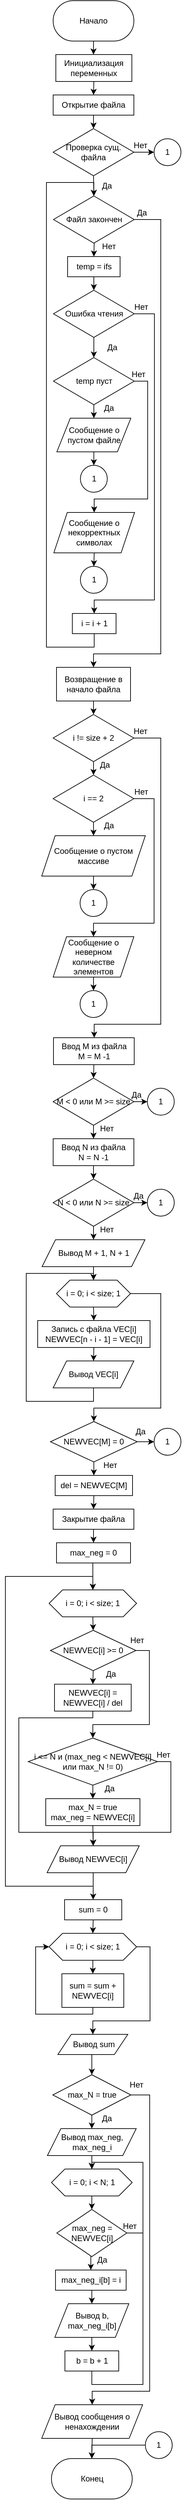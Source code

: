 <mxfile version="15.8.7" type="device"><diagram id="OUWx9PY1rtq7DP2BQ-m_" name="Страница 1"><mxGraphModel dx="2267" dy="1508" grid="1" gridSize="10" guides="1" tooltips="1" connect="1" arrows="1" fold="1" page="1" pageScale="1" pageWidth="500" pageHeight="4000" math="0" shadow="0"><root><mxCell id="0"/><mxCell id="1" parent="0"/><mxCell id="qBJ7kWsglYmslfu3FQ48-4" style="edgeStyle=orthogonalEdgeStyle;rounded=0;orthogonalLoop=1;jettySize=auto;html=1;exitX=0.5;exitY=1;exitDx=0;exitDy=0;entryX=0.5;entryY=0;entryDx=0;entryDy=0;" parent="1" source="qBJ7kWsglYmslfu3FQ48-2" edge="1"><mxGeometry relative="1" as="geometry"><mxPoint x="250" y="100" as="targetPoint"/></mxGeometry></mxCell><mxCell id="qBJ7kWsglYmslfu3FQ48-2" value="Начало" style="rounded=1;whiteSpace=wrap;html=1;arcSize=50;" parent="1" vertex="1"><mxGeometry x="190" y="20" width="120" height="60" as="geometry"/></mxCell><mxCell id="qBJ7kWsglYmslfu3FQ48-8" style="edgeStyle=orthogonalEdgeStyle;rounded=0;orthogonalLoop=1;jettySize=auto;html=1;exitX=1;exitY=0.5;exitDx=0;exitDy=0;entryX=0;entryY=0.5;entryDx=0;entryDy=0;" parent="1" source="qBJ7kWsglYmslfu3FQ48-6" target="qBJ7kWsglYmslfu3FQ48-7" edge="1"><mxGeometry relative="1" as="geometry"/></mxCell><mxCell id="JB6jO858Mx0y2YAybcla-34" style="edgeStyle=orthogonalEdgeStyle;rounded=0;orthogonalLoop=1;jettySize=auto;html=1;exitX=0.5;exitY=1;exitDx=0;exitDy=0;entryX=0.5;entryY=0;entryDx=0;entryDy=0;" edge="1" parent="1" source="qBJ7kWsglYmslfu3FQ48-6" target="JB6jO858Mx0y2YAybcla-5"><mxGeometry relative="1" as="geometry"/></mxCell><mxCell id="qBJ7kWsglYmslfu3FQ48-6" value="Проверка сущ. файла" style="rhombus;whiteSpace=wrap;html=1;strokeWidth=1;" parent="1" vertex="1"><mxGeometry x="190" y="210" width="120" height="70" as="geometry"/></mxCell><mxCell id="qBJ7kWsglYmslfu3FQ48-7" value="1" style="ellipse;whiteSpace=wrap;html=1;aspect=fixed;strokeWidth=1;" parent="1" vertex="1"><mxGeometry x="340" y="225" width="40" height="40" as="geometry"/></mxCell><mxCell id="qBJ7kWsglYmslfu3FQ48-9" value="Нет" style="text;html=1;strokeColor=none;fillColor=none;align=center;verticalAlign=middle;whiteSpace=wrap;rounded=0;" parent="1" vertex="1"><mxGeometry x="290" y="220" width="60" height="30" as="geometry"/></mxCell><mxCell id="qBJ7kWsglYmslfu3FQ48-12" value="Да" style="text;html=1;strokeColor=none;fillColor=none;align=center;verticalAlign=middle;whiteSpace=wrap;rounded=0;" parent="1" vertex="1"><mxGeometry x="240" y="280" width="60" height="30" as="geometry"/></mxCell><mxCell id="qBJ7kWsglYmslfu3FQ48-69" style="edgeStyle=orthogonalEdgeStyle;rounded=0;orthogonalLoop=1;jettySize=auto;html=1;exitX=0.5;exitY=1;exitDx=0;exitDy=0;entryX=0.5;entryY=0;entryDx=0;entryDy=0;" parent="1" target="qBJ7kWsglYmslfu3FQ48-62" edge="1"><mxGeometry relative="1" as="geometry"><mxPoint x="250" y="1900" as="sourcePoint"/></mxGeometry></mxCell><mxCell id="qBJ7kWsglYmslfu3FQ48-66" style="edgeStyle=orthogonalEdgeStyle;rounded=0;orthogonalLoop=1;jettySize=auto;html=1;exitX=0.5;exitY=1;exitDx=0;exitDy=0;entryX=0.5;entryY=0;entryDx=0;entryDy=0;" parent="1" source="qBJ7kWsglYmslfu3FQ48-62" target="qBJ7kWsglYmslfu3FQ48-63" edge="1"><mxGeometry relative="1" as="geometry"/></mxCell><mxCell id="qBJ7kWsglYmslfu3FQ48-71" style="edgeStyle=orthogonalEdgeStyle;rounded=0;orthogonalLoop=1;jettySize=auto;html=1;exitX=1;exitY=0.5;exitDx=0;exitDy=0;entryX=0.5;entryY=0;entryDx=0;entryDy=0;" parent="1" source="qBJ7kWsglYmslfu3FQ48-62" target="qBJ7kWsglYmslfu3FQ48-70" edge="1"><mxGeometry relative="1" as="geometry"><Array as="points"><mxPoint x="350" y="1940"/><mxPoint x="350" y="2110"/><mxPoint x="250" y="2110"/></Array></mxGeometry></mxCell><mxCell id="qBJ7kWsglYmslfu3FQ48-62" value="i = 0; i &amp;lt; size; 1" style="shape=hexagon;perimeter=hexagonPerimeter2;whiteSpace=wrap;html=1;fixedSize=1;strokeWidth=1;" parent="1" vertex="1"><mxGeometry x="195" y="1920" width="110" height="40" as="geometry"/></mxCell><mxCell id="qBJ7kWsglYmslfu3FQ48-67" style="edgeStyle=orthogonalEdgeStyle;rounded=0;orthogonalLoop=1;jettySize=auto;html=1;exitX=0.5;exitY=1;exitDx=0;exitDy=0;entryX=0.5;entryY=0;entryDx=0;entryDy=0;" parent="1" source="qBJ7kWsglYmslfu3FQ48-63" target="qBJ7kWsglYmslfu3FQ48-65" edge="1"><mxGeometry relative="1" as="geometry"/></mxCell><mxCell id="qBJ7kWsglYmslfu3FQ48-63" value="Запись с файла VEC[i]&lt;br&gt;NEWVEC[n - i - 1] = VEC[i]" style="rounded=0;whiteSpace=wrap;html=1;strokeWidth=1;" parent="1" vertex="1"><mxGeometry x="167" y="1980" width="167" height="40" as="geometry"/></mxCell><mxCell id="qBJ7kWsglYmslfu3FQ48-68" style="edgeStyle=orthogonalEdgeStyle;rounded=0;orthogonalLoop=1;jettySize=auto;html=1;exitX=0.5;exitY=1;exitDx=0;exitDy=0;entryX=0.5;entryY=0;entryDx=0;entryDy=0;" parent="1" source="qBJ7kWsglYmslfu3FQ48-65" target="qBJ7kWsglYmslfu3FQ48-62" edge="1"><mxGeometry relative="1" as="geometry"><Array as="points"><mxPoint x="250" y="2100"/><mxPoint x="150" y="2100"/><mxPoint x="150" y="1910"/><mxPoint x="250" y="1910"/></Array></mxGeometry></mxCell><mxCell id="qBJ7kWsglYmslfu3FQ48-65" value="Вывод VEC[i]" style="shape=parallelogram;perimeter=parallelogramPerimeter;whiteSpace=wrap;html=1;fixedSize=1;strokeWidth=1;" parent="1" vertex="1"><mxGeometry x="190" y="2040" width="120" height="40" as="geometry"/></mxCell><mxCell id="qBJ7kWsglYmslfu3FQ48-73" style="edgeStyle=orthogonalEdgeStyle;rounded=0;orthogonalLoop=1;jettySize=auto;html=1;exitX=1;exitY=0.5;exitDx=0;exitDy=0;entryX=0;entryY=0.5;entryDx=0;entryDy=0;" parent="1" source="qBJ7kWsglYmslfu3FQ48-70" target="qBJ7kWsglYmslfu3FQ48-72" edge="1"><mxGeometry relative="1" as="geometry"/></mxCell><mxCell id="qBJ7kWsglYmslfu3FQ48-76" style="edgeStyle=orthogonalEdgeStyle;rounded=0;orthogonalLoop=1;jettySize=auto;html=1;exitX=0.5;exitY=1;exitDx=0;exitDy=0;entryX=0.5;entryY=0;entryDx=0;entryDy=0;" parent="1" source="qBJ7kWsglYmslfu3FQ48-70" target="qBJ7kWsglYmslfu3FQ48-75" edge="1"><mxGeometry relative="1" as="geometry"/></mxCell><mxCell id="qBJ7kWsglYmslfu3FQ48-70" value="NEWVEC[M] = 0" style="rhombus;whiteSpace=wrap;html=1;strokeWidth=1;" parent="1" vertex="1"><mxGeometry x="186" y="2130" width="129" height="60" as="geometry"/></mxCell><mxCell id="qBJ7kWsglYmslfu3FQ48-72" value="1" style="ellipse;whiteSpace=wrap;html=1;aspect=fixed;strokeWidth=1;" parent="1" vertex="1"><mxGeometry x="340" y="2140" width="40" height="40" as="geometry"/></mxCell><mxCell id="qBJ7kWsglYmslfu3FQ48-74" value="Да" style="text;html=1;strokeColor=none;fillColor=none;align=center;verticalAlign=middle;whiteSpace=wrap;rounded=0;" parent="1" vertex="1"><mxGeometry x="290" y="2130" width="60" height="30" as="geometry"/></mxCell><mxCell id="qBJ7kWsglYmslfu3FQ48-79" style="edgeStyle=orthogonalEdgeStyle;rounded=0;orthogonalLoop=1;jettySize=auto;html=1;exitX=0.5;exitY=1;exitDx=0;exitDy=0;entryX=0.5;entryY=0;entryDx=0;entryDy=0;" parent="1" source="qBJ7kWsglYmslfu3FQ48-75" target="qBJ7kWsglYmslfu3FQ48-78" edge="1"><mxGeometry relative="1" as="geometry"/></mxCell><mxCell id="qBJ7kWsglYmslfu3FQ48-75" value="del = NEWVEC[M]" style="rounded=0;whiteSpace=wrap;html=1;strokeWidth=1;" parent="1" vertex="1"><mxGeometry x="193" y="2210" width="115" height="30" as="geometry"/></mxCell><mxCell id="qBJ7kWsglYmslfu3FQ48-77" value="Нет" style="text;html=1;strokeColor=none;fillColor=none;align=center;verticalAlign=middle;whiteSpace=wrap;rounded=0;" parent="1" vertex="1"><mxGeometry x="245" y="2180" width="60" height="30" as="geometry"/></mxCell><mxCell id="qBJ7kWsglYmslfu3FQ48-81" style="edgeStyle=orthogonalEdgeStyle;rounded=0;orthogonalLoop=1;jettySize=auto;html=1;exitX=0.5;exitY=1;exitDx=0;exitDy=0;entryX=0.5;entryY=0;entryDx=0;entryDy=0;" parent="1" source="qBJ7kWsglYmslfu3FQ48-78" target="qBJ7kWsglYmslfu3FQ48-80" edge="1"><mxGeometry relative="1" as="geometry"/></mxCell><mxCell id="qBJ7kWsglYmslfu3FQ48-78" value="Закрытие файла" style="rounded=0;whiteSpace=wrap;html=1;strokeWidth=1;" parent="1" vertex="1"><mxGeometry x="190" y="2260" width="120" height="30" as="geometry"/></mxCell><mxCell id="JB6jO858Mx0y2YAybcla-88" style="edgeStyle=orthogonalEdgeStyle;rounded=0;orthogonalLoop=1;jettySize=auto;html=1;exitX=0.5;exitY=1;exitDx=0;exitDy=0;entryX=0.5;entryY=0;entryDx=0;entryDy=0;" edge="1" parent="1" source="qBJ7kWsglYmslfu3FQ48-80" target="qBJ7kWsglYmslfu3FQ48-82"><mxGeometry relative="1" as="geometry"><Array as="points"><mxPoint x="249" y="2340"/></Array></mxGeometry></mxCell><mxCell id="qBJ7kWsglYmslfu3FQ48-80" value="max_neg = 0" style="rounded=0;whiteSpace=wrap;html=1;strokeWidth=1;" parent="1" vertex="1"><mxGeometry x="195" y="2310" width="110" height="30" as="geometry"/></mxCell><mxCell id="qBJ7kWsglYmslfu3FQ48-91" style="edgeStyle=orthogonalEdgeStyle;rounded=0;orthogonalLoop=1;jettySize=auto;html=1;exitX=0.5;exitY=1;exitDx=0;exitDy=0;entryX=0.5;entryY=0;entryDx=0;entryDy=0;" parent="1" source="qBJ7kWsglYmslfu3FQ48-82" target="qBJ7kWsglYmslfu3FQ48-84" edge="1"><mxGeometry relative="1" as="geometry"/></mxCell><mxCell id="qBJ7kWsglYmslfu3FQ48-82" value="i = 0; i &amp;lt; size; 1" style="shape=hexagon;perimeter=hexagonPerimeter2;whiteSpace=wrap;html=1;fixedSize=1;strokeWidth=1;" parent="1" vertex="1"><mxGeometry x="184" y="2380" width="130" height="40" as="geometry"/></mxCell><mxCell id="qBJ7kWsglYmslfu3FQ48-86" style="edgeStyle=orthogonalEdgeStyle;rounded=0;orthogonalLoop=1;jettySize=auto;html=1;exitX=0.5;exitY=1;exitDx=0;exitDy=0;entryX=0.5;entryY=0;entryDx=0;entryDy=0;" parent="1" source="qBJ7kWsglYmslfu3FQ48-84" target="qBJ7kWsglYmslfu3FQ48-85" edge="1"><mxGeometry relative="1" as="geometry"/></mxCell><mxCell id="qBJ7kWsglYmslfu3FQ48-89" style="edgeStyle=orthogonalEdgeStyle;rounded=0;orthogonalLoop=1;jettySize=auto;html=1;exitX=1;exitY=0.5;exitDx=0;exitDy=0;entryX=0.5;entryY=0;entryDx=0;entryDy=0;" parent="1" source="qBJ7kWsglYmslfu3FQ48-84" target="qBJ7kWsglYmslfu3FQ48-88" edge="1"><mxGeometry relative="1" as="geometry"><Array as="points"><mxPoint x="333" y="2470"/><mxPoint x="333" y="2580"/><mxPoint x="249" y="2580"/></Array></mxGeometry></mxCell><mxCell id="qBJ7kWsglYmslfu3FQ48-84" value="NEWVEC[i] &amp;gt;= 0" style="rhombus;whiteSpace=wrap;html=1;strokeWidth=1;" parent="1" vertex="1"><mxGeometry x="186" y="2440" width="127" height="60" as="geometry"/></mxCell><mxCell id="JB6jO858Mx0y2YAybcla-85" style="edgeStyle=orthogonalEdgeStyle;rounded=0;orthogonalLoop=1;jettySize=auto;html=1;exitX=0.5;exitY=1;exitDx=0;exitDy=0;entryX=0.5;entryY=0;entryDx=0;entryDy=0;" edge="1" parent="1" source="qBJ7kWsglYmslfu3FQ48-85" target="JB6jO858Mx0y2YAybcla-83"><mxGeometry relative="1" as="geometry"><Array as="points"><mxPoint x="249" y="2570"/><mxPoint x="139" y="2570"/><mxPoint x="139" y="2740"/><mxPoint x="250" y="2740"/></Array></mxGeometry></mxCell><mxCell id="qBJ7kWsglYmslfu3FQ48-85" value="NEWVEC[i] = NEWVEC[i] / del" style="rounded=0;whiteSpace=wrap;html=1;strokeWidth=1;" parent="1" vertex="1"><mxGeometry x="192" y="2520" width="114" height="40" as="geometry"/></mxCell><mxCell id="qBJ7kWsglYmslfu3FQ48-87" value="Да" style="text;html=1;strokeColor=none;fillColor=none;align=center;verticalAlign=middle;whiteSpace=wrap;rounded=0;" parent="1" vertex="1"><mxGeometry x="246" y="2490" width="60" height="30" as="geometry"/></mxCell><mxCell id="qBJ7kWsglYmslfu3FQ48-93" style="edgeStyle=orthogonalEdgeStyle;rounded=0;orthogonalLoop=1;jettySize=auto;html=1;exitX=0.5;exitY=1;exitDx=0;exitDy=0;entryX=0.5;entryY=0;entryDx=0;entryDy=0;" parent="1" source="qBJ7kWsglYmslfu3FQ48-88" target="qBJ7kWsglYmslfu3FQ48-92" edge="1"><mxGeometry relative="1" as="geometry"/></mxCell><mxCell id="JB6jO858Mx0y2YAybcla-86" style="edgeStyle=orthogonalEdgeStyle;rounded=0;orthogonalLoop=1;jettySize=auto;html=1;exitX=1;exitY=0.5;exitDx=0;exitDy=0;entryX=0.5;entryY=0;entryDx=0;entryDy=0;" edge="1" parent="1" source="qBJ7kWsglYmslfu3FQ48-88" target="JB6jO858Mx0y2YAybcla-83"><mxGeometry relative="1" as="geometry"><Array as="points"><mxPoint x="365" y="2635"/><mxPoint x="365" y="2740"/><mxPoint x="250" y="2740"/></Array></mxGeometry></mxCell><mxCell id="qBJ7kWsglYmslfu3FQ48-88" value="i &amp;lt;= N и (max_neg &amp;lt; NEWVEC[i] или max_N != 0)" style="rhombus;whiteSpace=wrap;html=1;strokeWidth=1;" parent="1" vertex="1"><mxGeometry x="153" y="2600" width="192" height="70" as="geometry"/></mxCell><mxCell id="qBJ7kWsglYmslfu3FQ48-90" value="Нет" style="text;html=1;strokeColor=none;fillColor=none;align=center;verticalAlign=middle;whiteSpace=wrap;rounded=0;" parent="1" vertex="1"><mxGeometry x="285" y="2440" width="60" height="30" as="geometry"/></mxCell><mxCell id="JB6jO858Mx0y2YAybcla-84" style="edgeStyle=orthogonalEdgeStyle;rounded=0;orthogonalLoop=1;jettySize=auto;html=1;exitX=0.5;exitY=1;exitDx=0;exitDy=0;entryX=0.5;entryY=0;entryDx=0;entryDy=0;" edge="1" parent="1" source="qBJ7kWsglYmslfu3FQ48-92" target="JB6jO858Mx0y2YAybcla-83"><mxGeometry relative="1" as="geometry"/></mxCell><mxCell id="qBJ7kWsglYmslfu3FQ48-92" value="max_N = true&lt;br&gt;max_neg = NEWVEC[i]" style="rounded=0;whiteSpace=wrap;html=1;strokeWidth=1;" parent="1" vertex="1"><mxGeometry x="179" y="2690" width="140" height="40" as="geometry"/></mxCell><mxCell id="qBJ7kWsglYmslfu3FQ48-94" value="Да" style="text;html=1;strokeColor=none;fillColor=none;align=center;verticalAlign=middle;whiteSpace=wrap;rounded=0;" parent="1" vertex="1"><mxGeometry x="244" y="2660" width="60" height="30" as="geometry"/></mxCell><mxCell id="qBJ7kWsglYmslfu3FQ48-102" style="edgeStyle=orthogonalEdgeStyle;rounded=0;orthogonalLoop=1;jettySize=auto;html=1;exitX=0.5;exitY=1;exitDx=0;exitDy=0;entryX=0.5;entryY=0;entryDx=0;entryDy=0;" parent="1" source="qBJ7kWsglYmslfu3FQ48-99" target="qBJ7kWsglYmslfu3FQ48-101" edge="1"><mxGeometry relative="1" as="geometry"/></mxCell><mxCell id="qBJ7kWsglYmslfu3FQ48-99" value="sum = 0" style="rounded=0;whiteSpace=wrap;html=1;strokeWidth=1;" parent="1" vertex="1"><mxGeometry x="207" y="2840" width="85" height="30" as="geometry"/></mxCell><mxCell id="qBJ7kWsglYmslfu3FQ48-104" style="edgeStyle=orthogonalEdgeStyle;rounded=0;orthogonalLoop=1;jettySize=auto;html=1;exitX=0.5;exitY=1;exitDx=0;exitDy=0;entryX=0.5;entryY=0;entryDx=0;entryDy=0;" parent="1" source="qBJ7kWsglYmslfu3FQ48-101" target="qBJ7kWsglYmslfu3FQ48-103" edge="1"><mxGeometry relative="1" as="geometry"/></mxCell><mxCell id="qBJ7kWsglYmslfu3FQ48-108" style="edgeStyle=orthogonalEdgeStyle;rounded=0;orthogonalLoop=1;jettySize=auto;html=1;exitX=1;exitY=0.5;exitDx=0;exitDy=0;entryX=0.5;entryY=0;entryDx=0;entryDy=0;" parent="1" source="qBJ7kWsglYmslfu3FQ48-101" target="qBJ7kWsglYmslfu3FQ48-107" edge="1"><mxGeometry relative="1" as="geometry"><Array as="points"><mxPoint x="334" y="2910"/><mxPoint x="334" y="3020"/><mxPoint x="249" y="3020"/></Array></mxGeometry></mxCell><mxCell id="qBJ7kWsglYmslfu3FQ48-101" value="i = 0; i &amp;lt; size; 1" style="shape=hexagon;perimeter=hexagonPerimeter2;whiteSpace=wrap;html=1;fixedSize=1;strokeWidth=1;" parent="1" vertex="1"><mxGeometry x="184" y="2890" width="130" height="40" as="geometry"/></mxCell><mxCell id="qBJ7kWsglYmslfu3FQ48-105" style="edgeStyle=orthogonalEdgeStyle;rounded=0;orthogonalLoop=1;jettySize=auto;html=1;exitX=0.5;exitY=1;exitDx=0;exitDy=0;entryX=0;entryY=0.5;entryDx=0;entryDy=0;" parent="1" source="qBJ7kWsglYmslfu3FQ48-103" target="qBJ7kWsglYmslfu3FQ48-101" edge="1"><mxGeometry relative="1" as="geometry"><Array as="points"><mxPoint x="249" y="3010"/><mxPoint x="164" y="3010"/><mxPoint x="164" y="2910"/></Array></mxGeometry></mxCell><mxCell id="qBJ7kWsglYmslfu3FQ48-103" value="sum = sum + NEWVEC[i]" style="rounded=0;whiteSpace=wrap;html=1;strokeWidth=1;" parent="1" vertex="1"><mxGeometry x="203" y="2950" width="92" height="50" as="geometry"/></mxCell><mxCell id="JB6jO858Mx0y2YAybcla-107" style="edgeStyle=orthogonalEdgeStyle;rounded=0;orthogonalLoop=1;jettySize=auto;html=1;exitX=0.5;exitY=1;exitDx=0;exitDy=0;entryX=0.5;entryY=0;entryDx=0;entryDy=0;" edge="1" parent="1" source="qBJ7kWsglYmslfu3FQ48-107" target="qBJ7kWsglYmslfu3FQ48-109"><mxGeometry relative="1" as="geometry"/></mxCell><mxCell id="qBJ7kWsglYmslfu3FQ48-107" value="&amp;nbsp;Вывод sum" style="shape=parallelogram;perimeter=parallelogramPerimeter;whiteSpace=wrap;html=1;fixedSize=1;strokeWidth=1;" parent="1" vertex="1"><mxGeometry x="197" y="3040" width="104" height="30" as="geometry"/></mxCell><mxCell id="qBJ7kWsglYmslfu3FQ48-114" style="edgeStyle=orthogonalEdgeStyle;rounded=0;orthogonalLoop=1;jettySize=auto;html=1;exitX=0.5;exitY=1;exitDx=0;exitDy=0;entryX=0.5;entryY=0;entryDx=0;entryDy=0;" parent="1" source="qBJ7kWsglYmslfu3FQ48-109" target="qBJ7kWsglYmslfu3FQ48-113" edge="1"><mxGeometry relative="1" as="geometry"/></mxCell><mxCell id="qBJ7kWsglYmslfu3FQ48-117" style="edgeStyle=orthogonalEdgeStyle;rounded=0;orthogonalLoop=1;jettySize=auto;html=1;exitX=1;exitY=0.5;exitDx=0;exitDy=0;entryX=0.5;entryY=0;entryDx=0;entryDy=0;" parent="1" source="qBJ7kWsglYmslfu3FQ48-109" target="qBJ7kWsglYmslfu3FQ48-116" edge="1"><mxGeometry relative="1" as="geometry"><Array as="points"><mxPoint x="333.5" y="3130"/><mxPoint x="333.5" y="3570"/><mxPoint x="248.5" y="3570"/></Array></mxGeometry></mxCell><mxCell id="qBJ7kWsglYmslfu3FQ48-109" value="max_N = true" style="rhombus;whiteSpace=wrap;html=1;strokeWidth=1;" parent="1" vertex="1"><mxGeometry x="189.5" y="3100" width="116" height="60" as="geometry"/></mxCell><mxCell id="qBJ7kWsglYmslfu3FQ48-111" value="Нет" style="text;html=1;strokeColor=none;fillColor=none;align=center;verticalAlign=middle;whiteSpace=wrap;rounded=0;" parent="1" vertex="1"><mxGeometry x="323.5" y="2610" width="60" height="30" as="geometry"/></mxCell><mxCell id="JB6jO858Mx0y2YAybcla-91" style="edgeStyle=orthogonalEdgeStyle;rounded=0;orthogonalLoop=1;jettySize=auto;html=1;exitX=0.5;exitY=1;exitDx=0;exitDy=0;entryX=0.5;entryY=0;entryDx=0;entryDy=0;" edge="1" parent="1" source="qBJ7kWsglYmslfu3FQ48-113" target="JB6jO858Mx0y2YAybcla-90"><mxGeometry relative="1" as="geometry"/></mxCell><mxCell id="qBJ7kWsglYmslfu3FQ48-113" value="Вывод max_neg, max_neg_i" style="shape=parallelogram;perimeter=parallelogramPerimeter;whiteSpace=wrap;html=1;fixedSize=1;strokeWidth=1;" parent="1" vertex="1"><mxGeometry x="181.5" y="3180" width="132" height="40" as="geometry"/></mxCell><mxCell id="qBJ7kWsglYmslfu3FQ48-115" value="Да" style="text;html=1;strokeColor=none;fillColor=none;align=center;verticalAlign=middle;whiteSpace=wrap;rounded=0;" parent="1" vertex="1"><mxGeometry x="239.5" y="3150" width="60" height="30" as="geometry"/></mxCell><mxCell id="JB6jO858Mx0y2YAybcla-108" style="edgeStyle=orthogonalEdgeStyle;rounded=0;orthogonalLoop=1;jettySize=auto;html=1;exitX=0.5;exitY=1;exitDx=0;exitDy=0;entryX=0.5;entryY=0;entryDx=0;entryDy=0;" edge="1" parent="1" source="qBJ7kWsglYmslfu3FQ48-116" target="qBJ7kWsglYmslfu3FQ48-119"><mxGeometry relative="1" as="geometry"/></mxCell><mxCell id="qBJ7kWsglYmslfu3FQ48-116" value="Вывод сообщения о ненахождении" style="shape=parallelogram;perimeter=parallelogramPerimeter;whiteSpace=wrap;html=1;fixedSize=1;strokeWidth=1;" parent="1" vertex="1"><mxGeometry x="173" y="3590" width="150" height="50" as="geometry"/></mxCell><mxCell id="qBJ7kWsglYmslfu3FQ48-118" value="Нет" style="text;html=1;strokeColor=none;fillColor=none;align=center;verticalAlign=middle;whiteSpace=wrap;rounded=0;" parent="1" vertex="1"><mxGeometry x="283.5" y="3100" width="60" height="30" as="geometry"/></mxCell><mxCell id="qBJ7kWsglYmslfu3FQ48-119" value="Конец" style="rounded=1;whiteSpace=wrap;html=1;strokeWidth=1;arcSize=50;" parent="1" vertex="1"><mxGeometry x="187.5" y="3670" width="120" height="60" as="geometry"/></mxCell><mxCell id="JB6jO858Mx0y2YAybcla-3" style="edgeStyle=orthogonalEdgeStyle;rounded=0;orthogonalLoop=1;jettySize=auto;html=1;exitX=0.5;exitY=1;exitDx=0;exitDy=0;entryX=0.5;entryY=0;entryDx=0;entryDy=0;" edge="1" parent="1" source="JB6jO858Mx0y2YAybcla-1" target="JB6jO858Mx0y2YAybcla-2"><mxGeometry relative="1" as="geometry"/></mxCell><mxCell id="JB6jO858Mx0y2YAybcla-1" value="&lt;span&gt;Инициализация переменных&lt;/span&gt;" style="rounded=0;whiteSpace=wrap;html=1;" vertex="1" parent="1"><mxGeometry x="194" y="100" width="113" height="40" as="geometry"/></mxCell><mxCell id="JB6jO858Mx0y2YAybcla-4" style="edgeStyle=orthogonalEdgeStyle;rounded=0;orthogonalLoop=1;jettySize=auto;html=1;exitX=0.5;exitY=1;exitDx=0;exitDy=0;entryX=0.5;entryY=0;entryDx=0;entryDy=0;" edge="1" parent="1" source="JB6jO858Mx0y2YAybcla-2" target="qBJ7kWsglYmslfu3FQ48-6"><mxGeometry relative="1" as="geometry"/></mxCell><mxCell id="JB6jO858Mx0y2YAybcla-2" value="Открытие файла" style="rounded=0;whiteSpace=wrap;html=1;" vertex="1" parent="1"><mxGeometry x="190" y="160" width="120" height="30" as="geometry"/></mxCell><mxCell id="JB6jO858Mx0y2YAybcla-7" style="edgeStyle=orthogonalEdgeStyle;rounded=0;orthogonalLoop=1;jettySize=auto;html=1;exitX=0.5;exitY=1;exitDx=0;exitDy=0;entryX=0.5;entryY=0;entryDx=0;entryDy=0;" edge="1" parent="1" target="JB6jO858Mx0y2YAybcla-6"><mxGeometry relative="1" as="geometry"><mxPoint x="251" y="380" as="sourcePoint"/></mxGeometry></mxCell><mxCell id="JB6jO858Mx0y2YAybcla-37" style="edgeStyle=orthogonalEdgeStyle;rounded=0;orthogonalLoop=1;jettySize=auto;html=1;exitX=1;exitY=0.5;exitDx=0;exitDy=0;entryX=0.5;entryY=0;entryDx=0;entryDy=0;" edge="1" parent="1" source="JB6jO858Mx0y2YAybcla-5" target="JB6jO858Mx0y2YAybcla-36"><mxGeometry relative="1" as="geometry"><Array as="points"><mxPoint x="350" y="345"/><mxPoint x="350" y="990"/><mxPoint x="250" y="990"/></Array></mxGeometry></mxCell><mxCell id="JB6jO858Mx0y2YAybcla-5" value="Файл закончен" style="rhombus;whiteSpace=wrap;html=1;" vertex="1" parent="1"><mxGeometry x="190.5" y="310" width="120" height="70" as="geometry"/></mxCell><mxCell id="JB6jO858Mx0y2YAybcla-10" style="edgeStyle=orthogonalEdgeStyle;rounded=0;orthogonalLoop=1;jettySize=auto;html=1;exitX=0.5;exitY=1;exitDx=0;exitDy=0;entryX=0.5;entryY=0;entryDx=0;entryDy=0;" edge="1" parent="1" source="JB6jO858Mx0y2YAybcla-6" target="JB6jO858Mx0y2YAybcla-9"><mxGeometry relative="1" as="geometry"/></mxCell><mxCell id="JB6jO858Mx0y2YAybcla-6" value="temp = ifs" style="rounded=0;whiteSpace=wrap;html=1;" vertex="1" parent="1"><mxGeometry x="211.5" y="400" width="78" height="30" as="geometry"/></mxCell><mxCell id="JB6jO858Mx0y2YAybcla-8" value="Нет" style="text;html=1;strokeColor=none;fillColor=none;align=center;verticalAlign=middle;whiteSpace=wrap;rounded=0;" vertex="1" parent="1"><mxGeometry x="242.5" y="370" width="60" height="30" as="geometry"/></mxCell><mxCell id="JB6jO858Mx0y2YAybcla-12" style="edgeStyle=orthogonalEdgeStyle;rounded=0;orthogonalLoop=1;jettySize=auto;html=1;exitX=0.5;exitY=1;exitDx=0;exitDy=0;entryX=0.5;entryY=0;entryDx=0;entryDy=0;" edge="1" parent="1" source="JB6jO858Mx0y2YAybcla-9" target="JB6jO858Mx0y2YAybcla-11"><mxGeometry relative="1" as="geometry"/></mxCell><mxCell id="JB6jO858Mx0y2YAybcla-31" style="edgeStyle=orthogonalEdgeStyle;rounded=0;orthogonalLoop=1;jettySize=auto;html=1;exitX=1;exitY=0.5;exitDx=0;exitDy=0;entryX=0.5;entryY=0;entryDx=0;entryDy=0;" edge="1" parent="1" source="JB6jO858Mx0y2YAybcla-9" target="JB6jO858Mx0y2YAybcla-30"><mxGeometry relative="1" as="geometry"><Array as="points"><mxPoint x="340.5" y="485"/><mxPoint x="340.5" y="910"/><mxPoint x="250.5" y="910"/></Array></mxGeometry></mxCell><mxCell id="JB6jO858Mx0y2YAybcla-9" value="Ошибка чтения" style="rhombus;whiteSpace=wrap;html=1;" vertex="1" parent="1"><mxGeometry x="190.5" y="450" width="120" height="70" as="geometry"/></mxCell><mxCell id="JB6jO858Mx0y2YAybcla-20" style="edgeStyle=orthogonalEdgeStyle;rounded=0;orthogonalLoop=1;jettySize=auto;html=1;exitX=0.5;exitY=1;exitDx=0;exitDy=0;entryX=0.5;entryY=0;entryDx=0;entryDy=0;" edge="1" parent="1" source="JB6jO858Mx0y2YAybcla-11"><mxGeometry relative="1" as="geometry"><mxPoint x="250.5" y="640" as="targetPoint"/></mxGeometry></mxCell><mxCell id="JB6jO858Mx0y2YAybcla-24" style="edgeStyle=orthogonalEdgeStyle;rounded=0;orthogonalLoop=1;jettySize=auto;html=1;exitX=1;exitY=0.5;exitDx=0;exitDy=0;entryX=0.5;entryY=0;entryDx=0;entryDy=0;" edge="1" parent="1" source="JB6jO858Mx0y2YAybcla-11"><mxGeometry relative="1" as="geometry"><mxPoint x="251" y="780" as="targetPoint"/><Array as="points"><mxPoint x="330.5" y="585"/><mxPoint x="330.5" y="760"/><mxPoint x="250.5" y="760"/></Array></mxGeometry></mxCell><mxCell id="JB6jO858Mx0y2YAybcla-11" value="temp пуст" style="rhombus;whiteSpace=wrap;html=1;" vertex="1" parent="1"><mxGeometry x="190.5" y="550" width="120" height="70" as="geometry"/></mxCell><mxCell id="JB6jO858Mx0y2YAybcla-13" value="Нет" style="text;html=1;strokeColor=none;fillColor=none;align=center;verticalAlign=middle;whiteSpace=wrap;rounded=0;" vertex="1" parent="1"><mxGeometry x="290.5" y="460" width="60" height="30" as="geometry"/></mxCell><mxCell id="JB6jO858Mx0y2YAybcla-22" style="edgeStyle=orthogonalEdgeStyle;rounded=0;orthogonalLoop=1;jettySize=auto;html=1;exitX=0.5;exitY=1;exitDx=0;exitDy=0;entryX=0.5;entryY=0;entryDx=0;entryDy=0;" edge="1" parent="1" target="JB6jO858Mx0y2YAybcla-18"><mxGeometry relative="1" as="geometry"><mxPoint x="250.5" y="690" as="sourcePoint"/></mxGeometry></mxCell><mxCell id="JB6jO858Mx0y2YAybcla-18" value="1" style="ellipse;whiteSpace=wrap;html=1;aspect=fixed;strokeWidth=1;" vertex="1" parent="1"><mxGeometry x="230.5" y="710" width="40" height="40" as="geometry"/></mxCell><mxCell id="JB6jO858Mx0y2YAybcla-21" value="Да" style="text;html=1;strokeColor=none;fillColor=none;align=center;verticalAlign=middle;whiteSpace=wrap;rounded=0;" vertex="1" parent="1"><mxGeometry x="242.5" y="610" width="60" height="30" as="geometry"/></mxCell><mxCell id="JB6jO858Mx0y2YAybcla-27" style="edgeStyle=orthogonalEdgeStyle;rounded=0;orthogonalLoop=1;jettySize=auto;html=1;exitX=0.5;exitY=1;exitDx=0;exitDy=0;entryX=0.5;entryY=0;entryDx=0;entryDy=0;" edge="1" parent="1" target="JB6jO858Mx0y2YAybcla-26"><mxGeometry relative="1" as="geometry"><mxPoint x="251" y="840.0" as="sourcePoint"/></mxGeometry></mxCell><mxCell id="JB6jO858Mx0y2YAybcla-25" value="Нет" style="text;html=1;strokeColor=none;fillColor=none;align=center;verticalAlign=middle;whiteSpace=wrap;rounded=0;" vertex="1" parent="1"><mxGeometry x="286.5" y="560" width="60" height="30" as="geometry"/></mxCell><mxCell id="JB6jO858Mx0y2YAybcla-26" value="1" style="ellipse;whiteSpace=wrap;html=1;aspect=fixed;strokeWidth=1;" vertex="1" parent="1"><mxGeometry x="230.5" y="860" width="40" height="40" as="geometry"/></mxCell><mxCell id="JB6jO858Mx0y2YAybcla-28" value="&lt;span&gt;Сообщение о пустом файле&lt;/span&gt;" style="shape=parallelogram;perimeter=parallelogramPerimeter;whiteSpace=wrap;html=1;fixedSize=1;" vertex="1" parent="1"><mxGeometry x="195.5" y="640" width="110" height="50" as="geometry"/></mxCell><mxCell id="JB6jO858Mx0y2YAybcla-29" value="&lt;span&gt;Сообщение о некорректных символах&lt;/span&gt;" style="shape=parallelogram;perimeter=parallelogramPerimeter;whiteSpace=wrap;html=1;fixedSize=1;" vertex="1" parent="1"><mxGeometry x="191" y="780" width="120" height="60" as="geometry"/></mxCell><mxCell id="JB6jO858Mx0y2YAybcla-35" style="edgeStyle=orthogonalEdgeStyle;rounded=0;orthogonalLoop=1;jettySize=auto;html=1;exitX=0.5;exitY=1;exitDx=0;exitDy=0;entryX=0.5;entryY=0;entryDx=0;entryDy=0;" edge="1" parent="1" source="JB6jO858Mx0y2YAybcla-30" target="JB6jO858Mx0y2YAybcla-5"><mxGeometry relative="1" as="geometry"><mxPoint x="120" y="275.429" as="targetPoint"/><Array as="points"><mxPoint x="251" y="980"/><mxPoint x="180" y="980"/><mxPoint x="180" y="290"/><mxPoint x="250" y="290"/></Array></mxGeometry></mxCell><mxCell id="JB6jO858Mx0y2YAybcla-30" value="i = i + 1" style="rounded=0;whiteSpace=wrap;html=1;" vertex="1" parent="1"><mxGeometry x="218.5" y="930" width="65" height="30" as="geometry"/></mxCell><mxCell id="JB6jO858Mx0y2YAybcla-32" value="Да" style="text;html=1;strokeColor=none;fillColor=none;align=center;verticalAlign=middle;whiteSpace=wrap;rounded=0;" vertex="1" parent="1"><mxGeometry x="247.5" y="520" width="60" height="30" as="geometry"/></mxCell><mxCell id="JB6jO858Mx0y2YAybcla-41" style="edgeStyle=orthogonalEdgeStyle;rounded=0;orthogonalLoop=1;jettySize=auto;html=1;exitX=0.5;exitY=1;exitDx=0;exitDy=0;entryX=0.5;entryY=0;entryDx=0;entryDy=0;" edge="1" parent="1" source="JB6jO858Mx0y2YAybcla-36" target="JB6jO858Mx0y2YAybcla-40"><mxGeometry relative="1" as="geometry"/></mxCell><mxCell id="JB6jO858Mx0y2YAybcla-36" value="Возвращение в начало файла" style="rounded=0;whiteSpace=wrap;html=1;" vertex="1" parent="1"><mxGeometry x="195" y="1010" width="110" height="50" as="geometry"/></mxCell><mxCell id="JB6jO858Mx0y2YAybcla-38" value="Да" style="text;html=1;strokeColor=none;fillColor=none;align=center;verticalAlign=middle;whiteSpace=wrap;rounded=0;" vertex="1" parent="1"><mxGeometry x="292" y="320" width="60" height="30" as="geometry"/></mxCell><mxCell id="JB6jO858Mx0y2YAybcla-56" style="edgeStyle=orthogonalEdgeStyle;rounded=0;orthogonalLoop=1;jettySize=auto;html=1;exitX=0.5;exitY=1;exitDx=0;exitDy=0;entryX=0.5;entryY=0;entryDx=0;entryDy=0;" edge="1" parent="1" source="JB6jO858Mx0y2YAybcla-40" target="JB6jO858Mx0y2YAybcla-43"><mxGeometry relative="1" as="geometry"/></mxCell><mxCell id="JB6jO858Mx0y2YAybcla-62" style="edgeStyle=orthogonalEdgeStyle;rounded=0;orthogonalLoop=1;jettySize=auto;html=1;exitX=1;exitY=0.5;exitDx=0;exitDy=0;entryX=0.5;entryY=0;entryDx=0;entryDy=0;" edge="1" parent="1" source="JB6jO858Mx0y2YAybcla-40"><mxGeometry relative="1" as="geometry"><mxPoint x="251" y="1560" as="targetPoint"/><Array as="points"><mxPoint x="350" y="1115"/><mxPoint x="350" y="1540"/><mxPoint x="251" y="1540"/></Array></mxGeometry></mxCell><mxCell id="JB6jO858Mx0y2YAybcla-40" value="i != size + 2" style="rhombus;whiteSpace=wrap;html=1;" vertex="1" parent="1"><mxGeometry x="190" y="1080" width="120" height="70" as="geometry"/></mxCell><mxCell id="JB6jO858Mx0y2YAybcla-49" style="edgeStyle=orthogonalEdgeStyle;rounded=0;orthogonalLoop=1;jettySize=auto;html=1;exitX=0.5;exitY=1;exitDx=0;exitDy=0;entryX=0.5;entryY=0;entryDx=0;entryDy=0;" edge="1" parent="1" source="JB6jO858Mx0y2YAybcla-43" target="JB6jO858Mx0y2YAybcla-48"><mxGeometry relative="1" as="geometry"/></mxCell><mxCell id="JB6jO858Mx0y2YAybcla-54" style="edgeStyle=orthogonalEdgeStyle;rounded=0;orthogonalLoop=1;jettySize=auto;html=1;exitX=1;exitY=0.5;exitDx=0;exitDy=0;entryX=0.5;entryY=0;entryDx=0;entryDy=0;" edge="1" parent="1" source="JB6jO858Mx0y2YAybcla-43" target="JB6jO858Mx0y2YAybcla-53"><mxGeometry relative="1" as="geometry"><Array as="points"><mxPoint x="340" y="1205"/><mxPoint x="340" y="1390"/><mxPoint x="250" y="1390"/></Array></mxGeometry></mxCell><mxCell id="JB6jO858Mx0y2YAybcla-43" value="i == 2" style="rhombus;whiteSpace=wrap;html=1;" vertex="1" parent="1"><mxGeometry x="190" y="1170" width="120" height="70" as="geometry"/></mxCell><mxCell id="JB6jO858Mx0y2YAybcla-46" value="Да" style="text;html=1;strokeColor=none;fillColor=none;align=center;verticalAlign=middle;whiteSpace=wrap;rounded=0;" vertex="1" parent="1"><mxGeometry x="242.5" y="1230" width="60" height="30" as="geometry"/></mxCell><mxCell id="JB6jO858Mx0y2YAybcla-51" style="edgeStyle=orthogonalEdgeStyle;rounded=0;orthogonalLoop=1;jettySize=auto;html=1;exitX=0.5;exitY=1;exitDx=0;exitDy=0;entryX=0.5;entryY=0;entryDx=0;entryDy=0;" edge="1" parent="1" source="JB6jO858Mx0y2YAybcla-48" target="JB6jO858Mx0y2YAybcla-50"><mxGeometry relative="1" as="geometry"/></mxCell><mxCell id="JB6jO858Mx0y2YAybcla-48" value="Сообщение о пустом массиве" style="shape=parallelogram;perimeter=parallelogramPerimeter;whiteSpace=wrap;html=1;fixedSize=1;" vertex="1" parent="1"><mxGeometry x="173" y="1260" width="154" height="60" as="geometry"/></mxCell><mxCell id="JB6jO858Mx0y2YAybcla-50" value="1" style="ellipse;whiteSpace=wrap;html=1;aspect=fixed;strokeWidth=1;" vertex="1" parent="1"><mxGeometry x="230" y="1340" width="40" height="40" as="geometry"/></mxCell><mxCell id="JB6jO858Mx0y2YAybcla-60" style="edgeStyle=orthogonalEdgeStyle;rounded=0;orthogonalLoop=1;jettySize=auto;html=1;exitX=0.5;exitY=1;exitDx=0;exitDy=0;entryX=0.5;entryY=0;entryDx=0;entryDy=0;" edge="1" parent="1" source="JB6jO858Mx0y2YAybcla-53" target="JB6jO858Mx0y2YAybcla-59"><mxGeometry relative="1" as="geometry"/></mxCell><mxCell id="JB6jO858Mx0y2YAybcla-53" value="Сообщение о неверном количестве элементов" style="shape=parallelogram;perimeter=parallelogramPerimeter;whiteSpace=wrap;html=1;fixedSize=1;" vertex="1" parent="1"><mxGeometry x="190" y="1410" width="120" height="60" as="geometry"/></mxCell><mxCell id="JB6jO858Mx0y2YAybcla-55" value="Нет" style="text;html=1;strokeColor=none;fillColor=none;align=center;verticalAlign=middle;whiteSpace=wrap;rounded=0;" vertex="1" parent="1"><mxGeometry x="290.5" y="1180" width="60" height="30" as="geometry"/></mxCell><mxCell id="JB6jO858Mx0y2YAybcla-57" value="Да" style="text;html=1;strokeColor=none;fillColor=none;align=center;verticalAlign=middle;whiteSpace=wrap;rounded=0;" vertex="1" parent="1"><mxGeometry x="237" y="1140" width="60" height="30" as="geometry"/></mxCell><mxCell id="JB6jO858Mx0y2YAybcla-59" value="1" style="ellipse;whiteSpace=wrap;html=1;aspect=fixed;strokeWidth=1;" vertex="1" parent="1"><mxGeometry x="230" y="1490" width="40" height="40" as="geometry"/></mxCell><mxCell id="JB6jO858Mx0y2YAybcla-67" style="edgeStyle=orthogonalEdgeStyle;rounded=0;orthogonalLoop=1;jettySize=auto;html=1;exitX=0.5;exitY=1;exitDx=0;exitDy=0;entryX=0.5;entryY=0;entryDx=0;entryDy=0;" edge="1" parent="1" source="JB6jO858Mx0y2YAybcla-63" target="JB6jO858Mx0y2YAybcla-66"><mxGeometry relative="1" as="geometry"/></mxCell><mxCell id="JB6jO858Mx0y2YAybcla-63" value="&lt;span&gt;Ввод M из файла&lt;br&gt;M = M -1&lt;br&gt;&lt;/span&gt;" style="rounded=0;whiteSpace=wrap;html=1;" vertex="1" parent="1"><mxGeometry x="190.5" y="1560" width="120" height="40" as="geometry"/></mxCell><mxCell id="JB6jO858Mx0y2YAybcla-64" value="Нет" style="text;html=1;strokeColor=none;fillColor=none;align=center;verticalAlign=middle;whiteSpace=wrap;rounded=0;" vertex="1" parent="1"><mxGeometry x="289.5" y="1090" width="60" height="30" as="geometry"/></mxCell><mxCell id="JB6jO858Mx0y2YAybcla-69" style="edgeStyle=orthogonalEdgeStyle;rounded=0;orthogonalLoop=1;jettySize=auto;html=1;exitX=1;exitY=0.5;exitDx=0;exitDy=0;entryX=0;entryY=0.5;entryDx=0;entryDy=0;" edge="1" parent="1" source="JB6jO858Mx0y2YAybcla-66" target="JB6jO858Mx0y2YAybcla-68"><mxGeometry relative="1" as="geometry"/></mxCell><mxCell id="JB6jO858Mx0y2YAybcla-72" style="edgeStyle=orthogonalEdgeStyle;rounded=0;orthogonalLoop=1;jettySize=auto;html=1;exitX=0.5;exitY=1;exitDx=0;exitDy=0;entryX=0.5;entryY=0;entryDx=0;entryDy=0;" edge="1" parent="1" source="JB6jO858Mx0y2YAybcla-66" target="JB6jO858Mx0y2YAybcla-71"><mxGeometry relative="1" as="geometry"/></mxCell><mxCell id="JB6jO858Mx0y2YAybcla-66" value="M &amp;lt; 0 или M &amp;gt;= size" style="rhombus;whiteSpace=wrap;html=1;" vertex="1" parent="1"><mxGeometry x="190" y="1620" width="120" height="70" as="geometry"/></mxCell><mxCell id="JB6jO858Mx0y2YAybcla-68" value="1" style="ellipse;whiteSpace=wrap;html=1;aspect=fixed;strokeWidth=1;" vertex="1" parent="1"><mxGeometry x="330" y="1635" width="40" height="40" as="geometry"/></mxCell><mxCell id="JB6jO858Mx0y2YAybcla-70" value="Да" style="text;html=1;strokeColor=none;fillColor=none;align=center;verticalAlign=middle;whiteSpace=wrap;rounded=0;" vertex="1" parent="1"><mxGeometry x="283.5" y="1630" width="60" height="30" as="geometry"/></mxCell><mxCell id="JB6jO858Mx0y2YAybcla-75" style="edgeStyle=orthogonalEdgeStyle;rounded=0;orthogonalLoop=1;jettySize=auto;html=1;exitX=0.5;exitY=1;exitDx=0;exitDy=0;entryX=0.5;entryY=0;entryDx=0;entryDy=0;" edge="1" parent="1" source="JB6jO858Mx0y2YAybcla-71" target="JB6jO858Mx0y2YAybcla-74"><mxGeometry relative="1" as="geometry"/></mxCell><mxCell id="JB6jO858Mx0y2YAybcla-71" value="&lt;span&gt;Ввод N из файла&lt;br&gt;N = N -1&lt;br&gt;&lt;/span&gt;" style="rounded=0;whiteSpace=wrap;html=1;" vertex="1" parent="1"><mxGeometry x="190" y="1710" width="120" height="40" as="geometry"/></mxCell><mxCell id="JB6jO858Mx0y2YAybcla-73" value="Нет" style="text;html=1;strokeColor=none;fillColor=none;align=center;verticalAlign=middle;whiteSpace=wrap;rounded=0;" vertex="1" parent="1"><mxGeometry x="240" y="1680" width="60" height="30" as="geometry"/></mxCell><mxCell id="JB6jO858Mx0y2YAybcla-77" style="edgeStyle=orthogonalEdgeStyle;rounded=0;orthogonalLoop=1;jettySize=auto;html=1;exitX=1;exitY=0.5;exitDx=0;exitDy=0;entryX=0;entryY=0.5;entryDx=0;entryDy=0;" edge="1" parent="1" source="JB6jO858Mx0y2YAybcla-74" target="JB6jO858Mx0y2YAybcla-76"><mxGeometry relative="1" as="geometry"/></mxCell><mxCell id="JB6jO858Mx0y2YAybcla-80" style="edgeStyle=orthogonalEdgeStyle;rounded=0;orthogonalLoop=1;jettySize=auto;html=1;exitX=0.5;exitY=1;exitDx=0;exitDy=0;entryX=0.5;entryY=0;entryDx=0;entryDy=0;" edge="1" parent="1" source="JB6jO858Mx0y2YAybcla-74" target="JB6jO858Mx0y2YAybcla-79"><mxGeometry relative="1" as="geometry"/></mxCell><mxCell id="JB6jO858Mx0y2YAybcla-74" value="N &amp;lt; 0 или N &amp;gt;= size" style="rhombus;whiteSpace=wrap;html=1;" vertex="1" parent="1"><mxGeometry x="190" y="1770" width="120" height="70" as="geometry"/></mxCell><mxCell id="JB6jO858Mx0y2YAybcla-76" value="1" style="ellipse;whiteSpace=wrap;html=1;aspect=fixed;strokeWidth=1;" vertex="1" parent="1"><mxGeometry x="330" y="1785" width="40" height="40" as="geometry"/></mxCell><mxCell id="JB6jO858Mx0y2YAybcla-78" value="Да" style="text;html=1;strokeColor=none;fillColor=none;align=center;verticalAlign=middle;whiteSpace=wrap;rounded=0;" vertex="1" parent="1"><mxGeometry x="286.5" y="1780" width="60" height="30" as="geometry"/></mxCell><mxCell id="JB6jO858Mx0y2YAybcla-79" value="Вывод M + 1, N + 1" style="shape=parallelogram;perimeter=parallelogramPerimeter;whiteSpace=wrap;html=1;fixedSize=1;" vertex="1" parent="1"><mxGeometry x="173.5" y="1860" width="153" height="40" as="geometry"/></mxCell><mxCell id="JB6jO858Mx0y2YAybcla-81" value="Нет" style="text;html=1;strokeColor=none;fillColor=none;align=center;verticalAlign=middle;whiteSpace=wrap;rounded=0;" vertex="1" parent="1"><mxGeometry x="240" y="1830" width="60" height="30" as="geometry"/></mxCell><mxCell id="JB6jO858Mx0y2YAybcla-87" style="edgeStyle=orthogonalEdgeStyle;rounded=0;orthogonalLoop=1;jettySize=auto;html=1;exitX=0.5;exitY=1;exitDx=0;exitDy=0;entryX=0.5;entryY=0;entryDx=0;entryDy=0;" edge="1" parent="1" source="JB6jO858Mx0y2YAybcla-83" target="qBJ7kWsglYmslfu3FQ48-82"><mxGeometry relative="1" as="geometry"><Array as="points"><mxPoint x="249" y="2820"/><mxPoint x="119" y="2820"/><mxPoint x="119" y="2360"/><mxPoint x="249" y="2360"/></Array></mxGeometry></mxCell><mxCell id="JB6jO858Mx0y2YAybcla-89" style="edgeStyle=orthogonalEdgeStyle;rounded=0;orthogonalLoop=1;jettySize=auto;html=1;exitX=0.5;exitY=1;exitDx=0;exitDy=0;entryX=0.5;entryY=0;entryDx=0;entryDy=0;" edge="1" parent="1" source="JB6jO858Mx0y2YAybcla-83" target="qBJ7kWsglYmslfu3FQ48-99"><mxGeometry relative="1" as="geometry"/></mxCell><mxCell id="JB6jO858Mx0y2YAybcla-83" value="Вывод NEWVEC[i]" style="shape=parallelogram;perimeter=parallelogramPerimeter;whiteSpace=wrap;html=1;fixedSize=1;" vertex="1" parent="1"><mxGeometry x="181" y="2760" width="137" height="40" as="geometry"/></mxCell><mxCell id="JB6jO858Mx0y2YAybcla-93" style="edgeStyle=orthogonalEdgeStyle;rounded=0;orthogonalLoop=1;jettySize=auto;html=1;exitX=0.5;exitY=1;exitDx=0;exitDy=0;entryX=0.5;entryY=0;entryDx=0;entryDy=0;" edge="1" parent="1" source="JB6jO858Mx0y2YAybcla-90" target="JB6jO858Mx0y2YAybcla-92"><mxGeometry relative="1" as="geometry"/></mxCell><mxCell id="JB6jO858Mx0y2YAybcla-90" value="i = 0; i &amp;lt; N; 1" style="shape=hexagon;perimeter=hexagonPerimeter2;whiteSpace=wrap;html=1;fixedSize=1;" vertex="1" parent="1"><mxGeometry x="187.5" y="3240" width="120" height="40" as="geometry"/></mxCell><mxCell id="JB6jO858Mx0y2YAybcla-99" style="edgeStyle=orthogonalEdgeStyle;rounded=0;orthogonalLoop=1;jettySize=auto;html=1;exitX=0.5;exitY=1;exitDx=0;exitDy=0;entryX=0.5;entryY=0;entryDx=0;entryDy=0;" edge="1" parent="1" source="JB6jO858Mx0y2YAybcla-92" target="JB6jO858Mx0y2YAybcla-94"><mxGeometry relative="1" as="geometry"/></mxCell><mxCell id="JB6jO858Mx0y2YAybcla-101" style="edgeStyle=orthogonalEdgeStyle;rounded=0;orthogonalLoop=1;jettySize=auto;html=1;exitX=1;exitY=0.5;exitDx=0;exitDy=0;entryX=0.5;entryY=0;entryDx=0;entryDy=0;" edge="1" parent="1" source="JB6jO858Mx0y2YAybcla-92" target="JB6jO858Mx0y2YAybcla-90"><mxGeometry relative="1" as="geometry"><Array as="points"><mxPoint x="323.5" y="3335"/><mxPoint x="323.5" y="3230"/><mxPoint x="247.5" y="3230"/></Array></mxGeometry></mxCell><mxCell id="JB6jO858Mx0y2YAybcla-92" value="max_neg = NEWVEC[i]" style="rhombus;whiteSpace=wrap;html=1;" vertex="1" parent="1"><mxGeometry x="195.5" y="3300" width="104" height="70" as="geometry"/></mxCell><mxCell id="JB6jO858Mx0y2YAybcla-97" style="edgeStyle=orthogonalEdgeStyle;rounded=0;orthogonalLoop=1;jettySize=auto;html=1;exitX=0.5;exitY=1;exitDx=0;exitDy=0;entryX=0.5;entryY=0;entryDx=0;entryDy=0;" edge="1" parent="1" source="JB6jO858Mx0y2YAybcla-94" target="JB6jO858Mx0y2YAybcla-95"><mxGeometry relative="1" as="geometry"/></mxCell><mxCell id="JB6jO858Mx0y2YAybcla-94" value="max_neg_i[b] = i" style="rounded=0;whiteSpace=wrap;html=1;" vertex="1" parent="1"><mxGeometry x="193.5" y="3390" width="105" height="30" as="geometry"/></mxCell><mxCell id="JB6jO858Mx0y2YAybcla-98" style="edgeStyle=orthogonalEdgeStyle;rounded=0;orthogonalLoop=1;jettySize=auto;html=1;exitX=0.5;exitY=1;exitDx=0;exitDy=0;entryX=0.5;entryY=0;entryDx=0;entryDy=0;" edge="1" parent="1" source="JB6jO858Mx0y2YAybcla-95" target="JB6jO858Mx0y2YAybcla-96"><mxGeometry relative="1" as="geometry"/></mxCell><mxCell id="JB6jO858Mx0y2YAybcla-95" value="Вывод b, max_neg_i[b]" style="shape=parallelogram;perimeter=parallelogramPerimeter;whiteSpace=wrap;html=1;fixedSize=1;" vertex="1" parent="1"><mxGeometry x="192.5" y="3440" width="110" height="50" as="geometry"/></mxCell><mxCell id="JB6jO858Mx0y2YAybcla-104" style="edgeStyle=orthogonalEdgeStyle;rounded=0;orthogonalLoop=1;jettySize=auto;html=1;exitX=0.5;exitY=1;exitDx=0;exitDy=0;entryX=0.5;entryY=0;entryDx=0;entryDy=0;" edge="1" parent="1" source="JB6jO858Mx0y2YAybcla-96" target="JB6jO858Mx0y2YAybcla-90"><mxGeometry relative="1" as="geometry"><Array as="points"><mxPoint x="247.5" y="3560"/><mxPoint x="323.5" y="3560"/><mxPoint x="323.5" y="3230"/><mxPoint x="247.5" y="3230"/></Array></mxGeometry></mxCell><mxCell id="JB6jO858Mx0y2YAybcla-96" value="b = b + 1" style="rounded=0;whiteSpace=wrap;html=1;" vertex="1" parent="1"><mxGeometry x="207.5" y="3510" width="80" height="30" as="geometry"/></mxCell><mxCell id="JB6jO858Mx0y2YAybcla-102" value="Да" style="text;html=1;strokeColor=none;fillColor=none;align=center;verticalAlign=middle;whiteSpace=wrap;rounded=0;" vertex="1" parent="1"><mxGeometry x="233" y="3360" width="60" height="30" as="geometry"/></mxCell><mxCell id="JB6jO858Mx0y2YAybcla-103" value="Нет" style="text;html=1;strokeColor=none;fillColor=none;align=center;verticalAlign=middle;whiteSpace=wrap;rounded=0;" vertex="1" parent="1"><mxGeometry x="273.5" y="3310" width="60" height="30" as="geometry"/></mxCell><mxCell id="JB6jO858Mx0y2YAybcla-109" style="edgeStyle=orthogonalEdgeStyle;rounded=0;orthogonalLoop=1;jettySize=auto;html=1;exitX=0;exitY=0.5;exitDx=0;exitDy=0;entryX=0.5;entryY=0;entryDx=0;entryDy=0;" edge="1" parent="1" source="JB6jO858Mx0y2YAybcla-105" target="qBJ7kWsglYmslfu3FQ48-119"><mxGeometry relative="1" as="geometry"/></mxCell><mxCell id="JB6jO858Mx0y2YAybcla-105" value="1" style="ellipse;whiteSpace=wrap;html=1;aspect=fixed;strokeWidth=1;" vertex="1" parent="1"><mxGeometry x="327" y="3630" width="40" height="40" as="geometry"/></mxCell></root></mxGraphModel></diagram></mxfile>